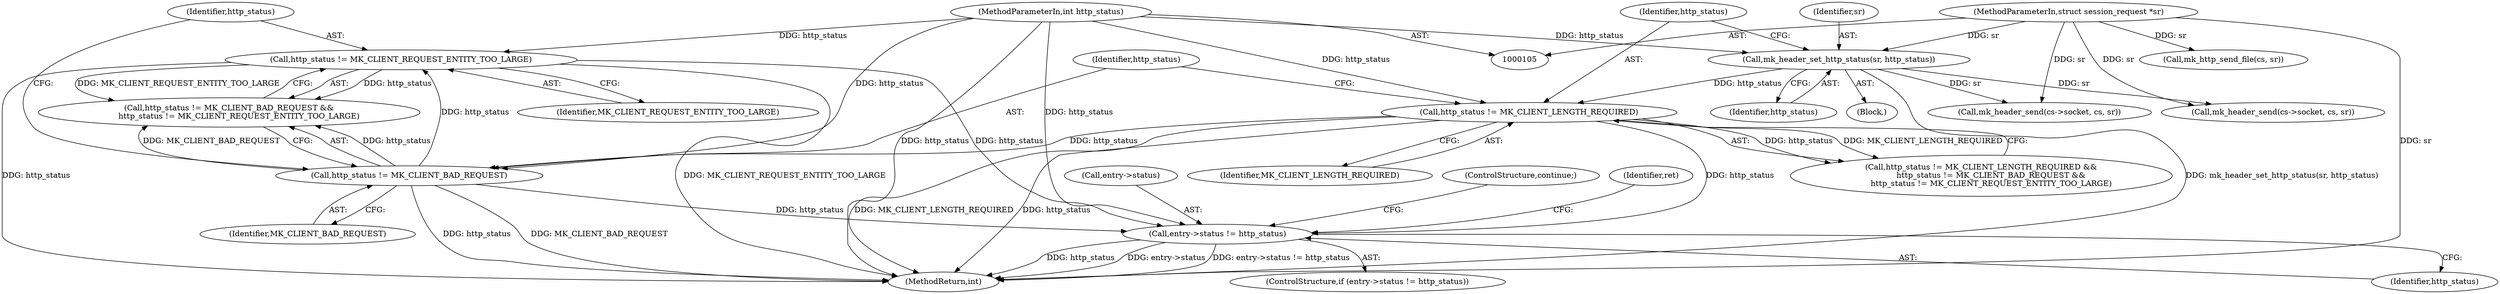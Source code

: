 digraph "0_monkey_b2d0e6f92310bb14a15aa2f8e96e1fb5379776dd@pointer" {
"1000138" [label="(Call,entry->status != http_status)"];
"1000132" [label="(Call,http_status != MK_CLIENT_REQUEST_ENTITY_TOO_LARGE)"];
"1000129" [label="(Call,http_status != MK_CLIENT_BAD_REQUEST)"];
"1000125" [label="(Call,http_status != MK_CLIENT_LENGTH_REQUIRED)"];
"1000120" [label="(Call,mk_header_set_http_status(sr, http_status))"];
"1000108" [label="(MethodParameterIn,struct session_request *sr)"];
"1000106" [label="(MethodParameterIn,int http_status)"];
"1000128" [label="(Call,http_status != MK_CLIENT_BAD_REQUEST &&\n        http_status != MK_CLIENT_REQUEST_ENTITY_TOO_LARGE)"];
"1000137" [label="(ControlStructure,if (entry->status != http_status))"];
"1000142" [label="(Identifier,http_status)"];
"1000220" [label="(Call,mk_header_send(cs->socket, cs, sr))"];
"1000227" [label="(Call,mk_http_send_file(cs, sr))"];
"1000106" [label="(MethodParameterIn,int http_status)"];
"1000130" [label="(Identifier,http_status)"];
"1000124" [label="(Call,http_status != MK_CLIENT_LENGTH_REQUIRED &&\n        http_status != MK_CLIENT_BAD_REQUEST &&\n        http_status != MK_CLIENT_REQUEST_ENTITY_TOO_LARGE)"];
"1000131" [label="(Identifier,MK_CLIENT_BAD_REQUEST)"];
"1000122" [label="(Identifier,http_status)"];
"1000133" [label="(Identifier,http_status)"];
"1000126" [label="(Identifier,http_status)"];
"1000109" [label="(Block,)"];
"1000132" [label="(Call,http_status != MK_CLIENT_REQUEST_ENTITY_TOO_LARGE)"];
"1000127" [label="(Identifier,MK_CLIENT_LENGTH_REQUIRED)"];
"1000120" [label="(Call,mk_header_set_http_status(sr, http_status))"];
"1000139" [label="(Call,entry->status)"];
"1000134" [label="(Identifier,MK_CLIENT_REQUEST_ENTITY_TOO_LARGE)"];
"1000472" [label="(MethodReturn,int)"];
"1000121" [label="(Identifier,sr)"];
"1000129" [label="(Call,http_status != MK_CLIENT_BAD_REQUEST)"];
"1000144" [label="(ControlStructure,continue;)"];
"1000146" [label="(Identifier,ret)"];
"1000108" [label="(MethodParameterIn,struct session_request *sr)"];
"1000125" [label="(Call,http_status != MK_CLIENT_LENGTH_REQUIRED)"];
"1000436" [label="(Call,mk_header_send(cs->socket, cs, sr))"];
"1000138" [label="(Call,entry->status != http_status)"];
"1000138" -> "1000137"  [label="AST: "];
"1000138" -> "1000142"  [label="CFG: "];
"1000139" -> "1000138"  [label="AST: "];
"1000142" -> "1000138"  [label="AST: "];
"1000144" -> "1000138"  [label="CFG: "];
"1000146" -> "1000138"  [label="CFG: "];
"1000138" -> "1000472"  [label="DDG: http_status"];
"1000138" -> "1000472"  [label="DDG: entry->status"];
"1000138" -> "1000472"  [label="DDG: entry->status != http_status"];
"1000132" -> "1000138"  [label="DDG: http_status"];
"1000129" -> "1000138"  [label="DDG: http_status"];
"1000125" -> "1000138"  [label="DDG: http_status"];
"1000106" -> "1000138"  [label="DDG: http_status"];
"1000132" -> "1000128"  [label="AST: "];
"1000132" -> "1000134"  [label="CFG: "];
"1000133" -> "1000132"  [label="AST: "];
"1000134" -> "1000132"  [label="AST: "];
"1000128" -> "1000132"  [label="CFG: "];
"1000132" -> "1000472"  [label="DDG: MK_CLIENT_REQUEST_ENTITY_TOO_LARGE"];
"1000132" -> "1000472"  [label="DDG: http_status"];
"1000132" -> "1000128"  [label="DDG: http_status"];
"1000132" -> "1000128"  [label="DDG: MK_CLIENT_REQUEST_ENTITY_TOO_LARGE"];
"1000129" -> "1000132"  [label="DDG: http_status"];
"1000106" -> "1000132"  [label="DDG: http_status"];
"1000129" -> "1000128"  [label="AST: "];
"1000129" -> "1000131"  [label="CFG: "];
"1000130" -> "1000129"  [label="AST: "];
"1000131" -> "1000129"  [label="AST: "];
"1000133" -> "1000129"  [label="CFG: "];
"1000128" -> "1000129"  [label="CFG: "];
"1000129" -> "1000472"  [label="DDG: http_status"];
"1000129" -> "1000472"  [label="DDG: MK_CLIENT_BAD_REQUEST"];
"1000129" -> "1000128"  [label="DDG: http_status"];
"1000129" -> "1000128"  [label="DDG: MK_CLIENT_BAD_REQUEST"];
"1000125" -> "1000129"  [label="DDG: http_status"];
"1000106" -> "1000129"  [label="DDG: http_status"];
"1000125" -> "1000124"  [label="AST: "];
"1000125" -> "1000127"  [label="CFG: "];
"1000126" -> "1000125"  [label="AST: "];
"1000127" -> "1000125"  [label="AST: "];
"1000130" -> "1000125"  [label="CFG: "];
"1000124" -> "1000125"  [label="CFG: "];
"1000125" -> "1000472"  [label="DDG: http_status"];
"1000125" -> "1000472"  [label="DDG: MK_CLIENT_LENGTH_REQUIRED"];
"1000125" -> "1000124"  [label="DDG: http_status"];
"1000125" -> "1000124"  [label="DDG: MK_CLIENT_LENGTH_REQUIRED"];
"1000120" -> "1000125"  [label="DDG: http_status"];
"1000106" -> "1000125"  [label="DDG: http_status"];
"1000120" -> "1000109"  [label="AST: "];
"1000120" -> "1000122"  [label="CFG: "];
"1000121" -> "1000120"  [label="AST: "];
"1000122" -> "1000120"  [label="AST: "];
"1000126" -> "1000120"  [label="CFG: "];
"1000120" -> "1000472"  [label="DDG: mk_header_set_http_status(sr, http_status)"];
"1000108" -> "1000120"  [label="DDG: sr"];
"1000106" -> "1000120"  [label="DDG: http_status"];
"1000120" -> "1000220"  [label="DDG: sr"];
"1000120" -> "1000436"  [label="DDG: sr"];
"1000108" -> "1000105"  [label="AST: "];
"1000108" -> "1000472"  [label="DDG: sr"];
"1000108" -> "1000220"  [label="DDG: sr"];
"1000108" -> "1000227"  [label="DDG: sr"];
"1000108" -> "1000436"  [label="DDG: sr"];
"1000106" -> "1000105"  [label="AST: "];
"1000106" -> "1000472"  [label="DDG: http_status"];
}
